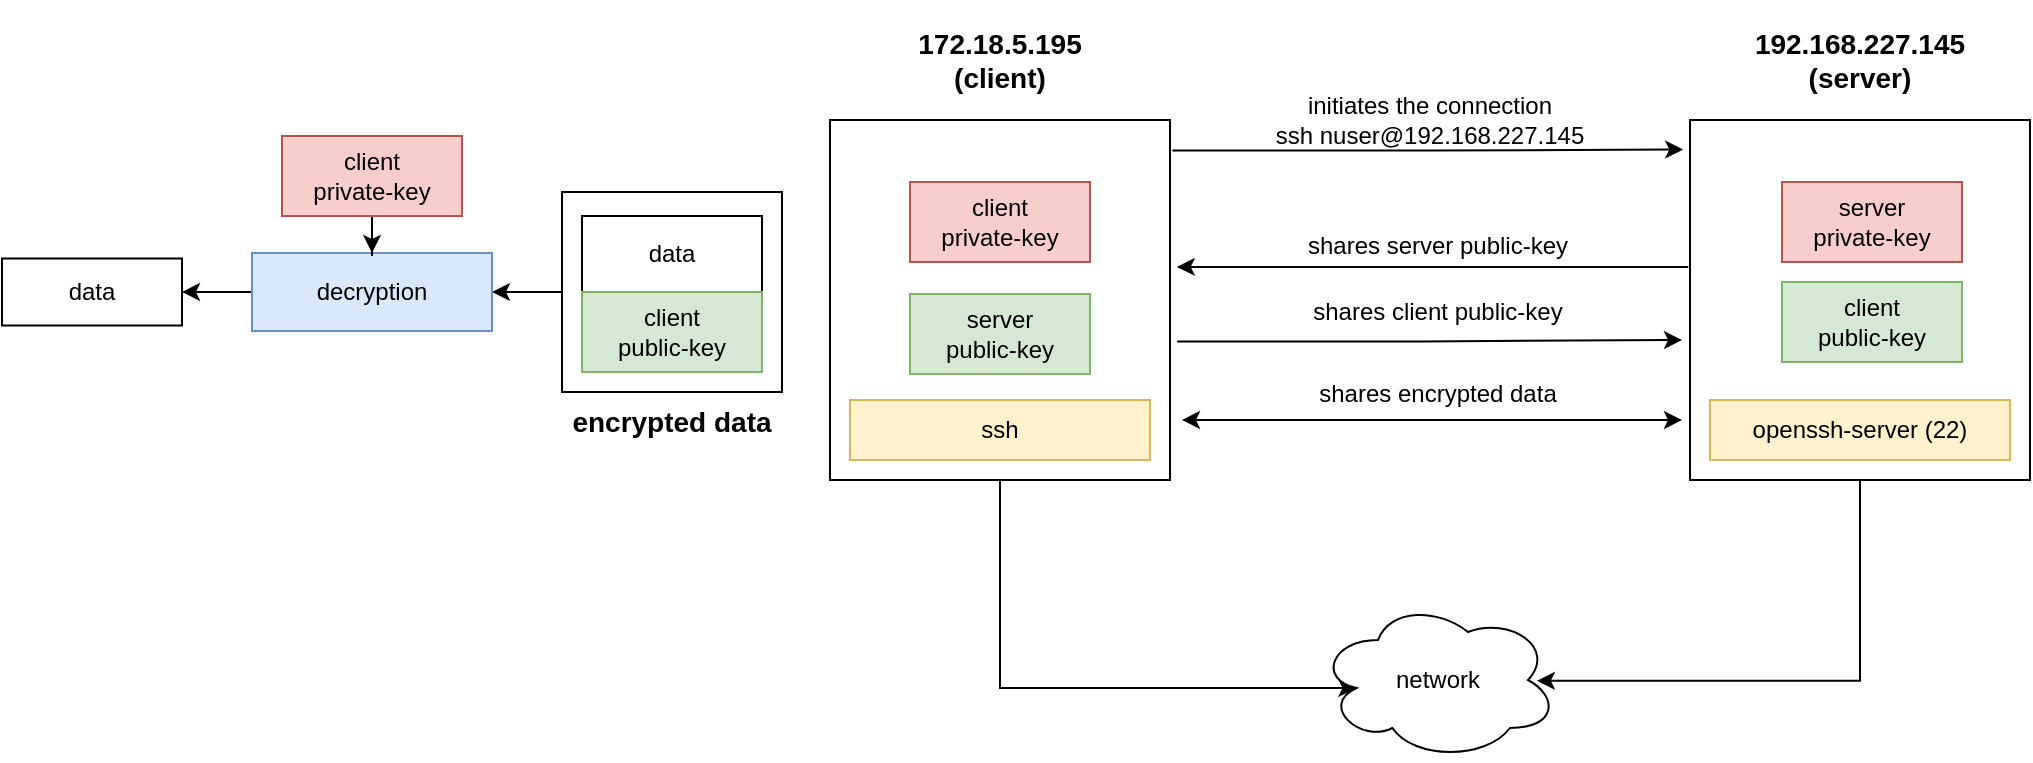 <mxfile version="21.4.0" type="device" pages="3">
  <diagram name="ssh" id="goyP2QewPuyy4gs1zpEv">
    <mxGraphModel dx="1489" dy="460" grid="1" gridSize="10" guides="1" tooltips="1" connect="1" arrows="1" fold="1" page="1" pageScale="1" pageWidth="827" pageHeight="1169" math="0" shadow="0">
      <root>
        <mxCell id="0" />
        <mxCell id="1" parent="0" />
        <mxCell id="GMaOy7kPAe0Vtb3XGoP3-35" style="edgeStyle=orthogonalEdgeStyle;rounded=0;orthogonalLoop=1;jettySize=auto;html=1;entryX=1;entryY=0.5;entryDx=0;entryDy=0;" edge="1" parent="1" source="GMaOy7kPAe0Vtb3XGoP3-25" target="GMaOy7kPAe0Vtb3XGoP3-31">
          <mxGeometry relative="1" as="geometry" />
        </mxCell>
        <mxCell id="GMaOy7kPAe0Vtb3XGoP3-25" value="" style="rounded=0;whiteSpace=wrap;html=1;" vertex="1" parent="1">
          <mxGeometry x="-20" y="316" width="110" height="100" as="geometry" />
        </mxCell>
        <mxCell id="GMaOy7kPAe0Vtb3XGoP3-4" style="edgeStyle=orthogonalEdgeStyle;rounded=0;orthogonalLoop=1;jettySize=auto;html=1;entryX=0.16;entryY=0.55;entryDx=0;entryDy=0;entryPerimeter=0;" edge="1" parent="1" source="GMaOy7kPAe0Vtb3XGoP3-1" target="GMaOy7kPAe0Vtb3XGoP3-3">
          <mxGeometry relative="1" as="geometry">
            <Array as="points">
              <mxPoint x="199" y="564" />
            </Array>
          </mxGeometry>
        </mxCell>
        <mxCell id="GMaOy7kPAe0Vtb3XGoP3-10" style="edgeStyle=orthogonalEdgeStyle;rounded=0;orthogonalLoop=1;jettySize=auto;html=1;exitX=1.007;exitY=0.085;exitDx=0;exitDy=0;exitPerimeter=0;entryX=-0.02;entryY=0.082;entryDx=0;entryDy=0;entryPerimeter=0;" edge="1" parent="1" source="GMaOy7kPAe0Vtb3XGoP3-1" target="GMaOy7kPAe0Vtb3XGoP3-2">
          <mxGeometry relative="1" as="geometry">
            <mxPoint x="534" y="295" as="targetPoint" />
          </mxGeometry>
        </mxCell>
        <mxCell id="GMaOy7kPAe0Vtb3XGoP3-20" style="edgeStyle=orthogonalEdgeStyle;rounded=0;orthogonalLoop=1;jettySize=auto;html=1;exitX=1.021;exitY=0.615;exitDx=0;exitDy=0;exitPerimeter=0;" edge="1" parent="1" source="GMaOy7kPAe0Vtb3XGoP3-1">
          <mxGeometry relative="1" as="geometry">
            <mxPoint x="540" y="390" as="targetPoint" />
            <Array as="points">
              <mxPoint x="410" y="391" />
            </Array>
          </mxGeometry>
        </mxCell>
        <mxCell id="GMaOy7kPAe0Vtb3XGoP3-22" style="edgeStyle=orthogonalEdgeStyle;rounded=0;orthogonalLoop=1;jettySize=auto;html=1;startArrow=classic;startFill=1;" edge="1" parent="1">
          <mxGeometry relative="1" as="geometry">
            <mxPoint x="290" y="430" as="sourcePoint" />
            <mxPoint x="540" y="430" as="targetPoint" />
          </mxGeometry>
        </mxCell>
        <mxCell id="GMaOy7kPAe0Vtb3XGoP3-1" value="" style="rounded=0;whiteSpace=wrap;html=1;" vertex="1" parent="1">
          <mxGeometry x="114" y="280" width="170" height="180" as="geometry" />
        </mxCell>
        <mxCell id="GMaOy7kPAe0Vtb3XGoP3-5" style="edgeStyle=orthogonalEdgeStyle;rounded=0;orthogonalLoop=1;jettySize=auto;html=1;entryX=0.912;entryY=0.505;entryDx=0;entryDy=0;entryPerimeter=0;" edge="1" parent="1" source="GMaOy7kPAe0Vtb3XGoP3-2" target="GMaOy7kPAe0Vtb3XGoP3-3">
          <mxGeometry relative="1" as="geometry">
            <Array as="points">
              <mxPoint x="629" y="560" />
            </Array>
          </mxGeometry>
        </mxCell>
        <mxCell id="GMaOy7kPAe0Vtb3XGoP3-17" style="edgeStyle=orthogonalEdgeStyle;rounded=0;orthogonalLoop=1;jettySize=auto;html=1;exitX=-0.005;exitY=0.408;exitDx=0;exitDy=0;exitPerimeter=0;entryX=1.02;entryY=0.408;entryDx=0;entryDy=0;entryPerimeter=0;" edge="1" parent="1" source="GMaOy7kPAe0Vtb3XGoP3-2" target="GMaOy7kPAe0Vtb3XGoP3-1">
          <mxGeometry relative="1" as="geometry" />
        </mxCell>
        <mxCell id="GMaOy7kPAe0Vtb3XGoP3-2" value="" style="rounded=0;whiteSpace=wrap;html=1;" vertex="1" parent="1">
          <mxGeometry x="544" y="280" width="170" height="180" as="geometry" />
        </mxCell>
        <mxCell id="GMaOy7kPAe0Vtb3XGoP3-3" value="network" style="ellipse;shape=cloud;whiteSpace=wrap;html=1;" vertex="1" parent="1">
          <mxGeometry x="358" y="520" width="120" height="80" as="geometry" />
        </mxCell>
        <mxCell id="GMaOy7kPAe0Vtb3XGoP3-6" value="192.168.227.145&lt;br&gt;(server)" style="text;html=1;strokeColor=none;fillColor=none;align=center;verticalAlign=middle;whiteSpace=wrap;rounded=0;fontStyle=1;fontSize=14;" vertex="1" parent="1">
          <mxGeometry x="544" y="220" width="170" height="60" as="geometry" />
        </mxCell>
        <mxCell id="GMaOy7kPAe0Vtb3XGoP3-7" value="172.18.5.195&lt;br&gt;(client)" style="text;html=1;strokeColor=none;fillColor=none;align=center;verticalAlign=middle;whiteSpace=wrap;rounded=0;fontStyle=1;fontSize=14;" vertex="1" parent="1">
          <mxGeometry x="114" y="220" width="170" height="60" as="geometry" />
        </mxCell>
        <mxCell id="GMaOy7kPAe0Vtb3XGoP3-8" value="openssh-server (22)" style="rounded=0;whiteSpace=wrap;html=1;fillColor=#fff2cc;strokeColor=#d6b656;" vertex="1" parent="1">
          <mxGeometry x="554" y="420" width="150" height="30" as="geometry" />
        </mxCell>
        <mxCell id="GMaOy7kPAe0Vtb3XGoP3-9" value="ssh" style="rounded=0;whiteSpace=wrap;html=1;fillColor=#fff2cc;strokeColor=#d6b656;" vertex="1" parent="1">
          <mxGeometry x="124" y="420" width="150" height="30" as="geometry" />
        </mxCell>
        <mxCell id="GMaOy7kPAe0Vtb3XGoP3-11" value="initiates the connection&lt;br&gt;ssh nuser@192.168.227.145" style="text;html=1;strokeColor=none;fillColor=none;align=center;verticalAlign=middle;whiteSpace=wrap;rounded=0;" vertex="1" parent="1">
          <mxGeometry x="314" y="260" width="200" height="40" as="geometry" />
        </mxCell>
        <mxCell id="GMaOy7kPAe0Vtb3XGoP3-12" value="client&lt;br&gt;private-key" style="rounded=0;whiteSpace=wrap;html=1;fillColor=#f8cecc;strokeColor=#b85450;" vertex="1" parent="1">
          <mxGeometry x="154" y="311" width="90" height="40" as="geometry" />
        </mxCell>
        <mxCell id="GMaOy7kPAe0Vtb3XGoP3-13" value="client&lt;br&gt;public-key" style="rounded=0;whiteSpace=wrap;html=1;fillColor=#d5e8d4;strokeColor=#82b366;" vertex="1" parent="1">
          <mxGeometry x="590" y="361" width="90" height="40" as="geometry" />
        </mxCell>
        <mxCell id="GMaOy7kPAe0Vtb3XGoP3-15" value="server&lt;br&gt;private-key" style="rounded=0;whiteSpace=wrap;html=1;fillColor=#f8cecc;strokeColor=#b85450;" vertex="1" parent="1">
          <mxGeometry x="590" y="311" width="90" height="40" as="geometry" />
        </mxCell>
        <mxCell id="GMaOy7kPAe0Vtb3XGoP3-16" value="server&lt;br&gt;public-key" style="rounded=0;whiteSpace=wrap;html=1;fillColor=#d5e8d4;strokeColor=#82b366;" vertex="1" parent="1">
          <mxGeometry x="154" y="367" width="90" height="40" as="geometry" />
        </mxCell>
        <mxCell id="GMaOy7kPAe0Vtb3XGoP3-18" value="shares server public-key" style="text;html=1;strokeColor=none;fillColor=none;align=center;verticalAlign=middle;whiteSpace=wrap;rounded=0;" vertex="1" parent="1">
          <mxGeometry x="318" y="335" width="200" height="15" as="geometry" />
        </mxCell>
        <mxCell id="GMaOy7kPAe0Vtb3XGoP3-19" value="shares client public-key" style="text;html=1;strokeColor=none;fillColor=none;align=center;verticalAlign=middle;whiteSpace=wrap;rounded=0;" vertex="1" parent="1">
          <mxGeometry x="318" y="366" width="200" height="20" as="geometry" />
        </mxCell>
        <mxCell id="GMaOy7kPAe0Vtb3XGoP3-21" value="shares encrypted data" style="text;html=1;strokeColor=none;fillColor=none;align=center;verticalAlign=middle;whiteSpace=wrap;rounded=0;" vertex="1" parent="1">
          <mxGeometry x="318" y="407" width="200" height="20" as="geometry" />
        </mxCell>
        <mxCell id="GMaOy7kPAe0Vtb3XGoP3-23" value="data" style="rounded=0;whiteSpace=wrap;html=1;" vertex="1" parent="1">
          <mxGeometry x="-10" y="328" width="90" height="38" as="geometry" />
        </mxCell>
        <mxCell id="GMaOy7kPAe0Vtb3XGoP3-24" value="client&lt;br&gt;public-key" style="rounded=0;whiteSpace=wrap;html=1;fillColor=#d5e8d4;strokeColor=#82b366;" vertex="1" parent="1">
          <mxGeometry x="-10" y="366" width="90" height="40" as="geometry" />
        </mxCell>
        <mxCell id="GMaOy7kPAe0Vtb3XGoP3-26" value="encrypted data" style="text;html=1;strokeColor=none;fillColor=none;align=center;verticalAlign=middle;whiteSpace=wrap;rounded=0;fontStyle=1;fontSize=14;" vertex="1" parent="1">
          <mxGeometry x="-20" y="416" width="110" height="30" as="geometry" />
        </mxCell>
        <mxCell id="GMaOy7kPAe0Vtb3XGoP3-28" value="data" style="rounded=0;whiteSpace=wrap;html=1;" vertex="1" parent="1">
          <mxGeometry x="-300" y="349.25" width="90" height="33.5" as="geometry" />
        </mxCell>
        <mxCell id="GMaOy7kPAe0Vtb3XGoP3-36" style="edgeStyle=orthogonalEdgeStyle;rounded=0;orthogonalLoop=1;jettySize=auto;html=1;entryX=1;entryY=0.5;entryDx=0;entryDy=0;" edge="1" parent="1" source="GMaOy7kPAe0Vtb3XGoP3-31" target="GMaOy7kPAe0Vtb3XGoP3-28">
          <mxGeometry relative="1" as="geometry" />
        </mxCell>
        <mxCell id="GMaOy7kPAe0Vtb3XGoP3-31" value="decryption" style="rounded=0;whiteSpace=wrap;html=1;fillColor=#dae8fc;strokeColor=#6c8ebf;" vertex="1" parent="1">
          <mxGeometry x="-175" y="346.5" width="120" height="39" as="geometry" />
        </mxCell>
        <mxCell id="GMaOy7kPAe0Vtb3XGoP3-33" style="edgeStyle=orthogonalEdgeStyle;rounded=0;orthogonalLoop=1;jettySize=auto;html=1;entryX=0.5;entryY=0;entryDx=0;entryDy=0;" edge="1" parent="1" source="GMaOy7kPAe0Vtb3XGoP3-32" target="GMaOy7kPAe0Vtb3XGoP3-31">
          <mxGeometry relative="1" as="geometry" />
        </mxCell>
        <mxCell id="GMaOy7kPAe0Vtb3XGoP3-32" value="client&lt;br&gt;private-key" style="rounded=0;whiteSpace=wrap;html=1;fillColor=#f8cecc;strokeColor=#b85450;" vertex="1" parent="1">
          <mxGeometry x="-160" y="288" width="90" height="40" as="geometry" />
        </mxCell>
      </root>
    </mxGraphModel>
  </diagram>
  <diagram id="7HRBNmmQakZ-7-1CLX1o" name="redirection">
    <mxGraphModel dx="1191" dy="828" grid="1" gridSize="10" guides="1" tooltips="1" connect="1" arrows="1" fold="1" page="1" pageScale="1" pageWidth="827" pageHeight="1169" math="0" shadow="0">
      <root>
        <mxCell id="0" />
        <mxCell id="1" parent="0" />
        <mxCell id="3a7op6AienFarc_onbNH-1" value="" style="rounded=0;whiteSpace=wrap;html=1;" vertex="1" parent="1">
          <mxGeometry x="240" y="140" width="210" height="140" as="geometry" />
        </mxCell>
        <mxCell id="3a7op6AienFarc_onbNH-2" value="process" style="text;html=1;strokeColor=none;fillColor=none;align=center;verticalAlign=middle;whiteSpace=wrap;rounded=0;fontStyle=1;fontSize=18;" vertex="1" parent="1">
          <mxGeometry x="295" y="195" width="100" height="30" as="geometry" />
        </mxCell>
        <mxCell id="3a7op6AienFarc_onbNH-3" value="0" style="ellipse;whiteSpace=wrap;html=1;fillColor=#ffe6cc;strokeColor=#d79b00;fontStyle=1;fontSize=16;" vertex="1" parent="1">
          <mxGeometry x="220" y="190" width="40" height="40" as="geometry" />
        </mxCell>
        <mxCell id="3a7op6AienFarc_onbNH-9" style="edgeStyle=orthogonalEdgeStyle;rounded=0;orthogonalLoop=1;jettySize=auto;html=1;" edge="1" parent="1" source="3a7op6AienFarc_onbNH-4" target="3a7op6AienFarc_onbNH-8">
          <mxGeometry relative="1" as="geometry" />
        </mxCell>
        <mxCell id="3a7op6AienFarc_onbNH-4" value="1" style="ellipse;whiteSpace=wrap;html=1;fillColor=#d5e8d4;strokeColor=#82b366;fontStyle=1;fontSize=16;" vertex="1" parent="1">
          <mxGeometry x="430" y="150" width="40" height="40" as="geometry" />
        </mxCell>
        <mxCell id="3a7op6AienFarc_onbNH-11" style="edgeStyle=orthogonalEdgeStyle;rounded=0;orthogonalLoop=1;jettySize=auto;html=1;" edge="1" parent="1" source="3a7op6AienFarc_onbNH-5" target="3a7op6AienFarc_onbNH-10">
          <mxGeometry relative="1" as="geometry" />
        </mxCell>
        <mxCell id="3a7op6AienFarc_onbNH-5" value="2" style="ellipse;whiteSpace=wrap;html=1;fillColor=#f8cecc;strokeColor=#b85450;fontStyle=1;fontSize=16;" vertex="1" parent="1">
          <mxGeometry x="430" y="230" width="40" height="40" as="geometry" />
        </mxCell>
        <mxCell id="3a7op6AienFarc_onbNH-7" style="edgeStyle=orthogonalEdgeStyle;rounded=0;orthogonalLoop=1;jettySize=auto;html=1;" edge="1" parent="1" source="3a7op6AienFarc_onbNH-6" target="3a7op6AienFarc_onbNH-3">
          <mxGeometry relative="1" as="geometry" />
        </mxCell>
        <mxCell id="3a7op6AienFarc_onbNH-6" value="stdin&lt;br&gt;(keyboard)" style="text;html=1;strokeColor=none;fillColor=none;align=center;verticalAlign=middle;whiteSpace=wrap;rounded=0;fontStyle=1;fontSize=17;" vertex="1" parent="1">
          <mxGeometry x="80" y="195" width="100" height="30" as="geometry" />
        </mxCell>
        <mxCell id="3a7op6AienFarc_onbNH-8" value="stdout&lt;br&gt;(console)" style="text;html=1;strokeColor=none;fillColor=none;align=center;verticalAlign=middle;whiteSpace=wrap;rounded=0;fontStyle=1;fontSize=17;" vertex="1" parent="1">
          <mxGeometry x="540" y="155" width="100" height="30" as="geometry" />
        </mxCell>
        <mxCell id="3a7op6AienFarc_onbNH-10" value="stderr&lt;br&gt;(console)" style="text;html=1;strokeColor=none;fillColor=none;align=center;verticalAlign=middle;whiteSpace=wrap;rounded=0;fontStyle=1;fontSize=17;" vertex="1" parent="1">
          <mxGeometry x="540" y="235" width="100" height="30" as="geometry" />
        </mxCell>
        <mxCell id="3a7op6AienFarc_onbNH-12" value="/tmp/etc_files" style="rounded=0;whiteSpace=wrap;html=1;fontStyle=1;fontSize=16;" vertex="1" parent="1">
          <mxGeometry x="580" y="350" width="140" height="60" as="geometry" />
        </mxCell>
        <mxCell id="3a7op6AienFarc_onbNH-13" value="" style="rounded=0;whiteSpace=wrap;html=1;" vertex="1" parent="1">
          <mxGeometry x="240" y="350" width="210" height="140" as="geometry" />
        </mxCell>
        <mxCell id="3a7op6AienFarc_onbNH-14" value="process" style="text;html=1;strokeColor=none;fillColor=none;align=center;verticalAlign=middle;whiteSpace=wrap;rounded=0;fontStyle=1;fontSize=18;" vertex="1" parent="1">
          <mxGeometry x="295" y="405" width="100" height="30" as="geometry" />
        </mxCell>
        <mxCell id="3a7op6AienFarc_onbNH-15" value="0" style="ellipse;whiteSpace=wrap;html=1;fillColor=#ffe6cc;strokeColor=#d79b00;fontStyle=1;fontSize=16;" vertex="1" parent="1">
          <mxGeometry x="220" y="400" width="40" height="40" as="geometry" />
        </mxCell>
        <mxCell id="3a7op6AienFarc_onbNH-24" style="edgeStyle=orthogonalEdgeStyle;rounded=0;orthogonalLoop=1;jettySize=auto;html=1;entryX=0;entryY=0.5;entryDx=0;entryDy=0;" edge="1" parent="1" source="3a7op6AienFarc_onbNH-17" target="3a7op6AienFarc_onbNH-12">
          <mxGeometry relative="1" as="geometry" />
        </mxCell>
        <mxCell id="3a7op6AienFarc_onbNH-17" value="1" style="ellipse;whiteSpace=wrap;html=1;fillColor=#d5e8d4;strokeColor=#82b366;fontStyle=1;fontSize=16;" vertex="1" parent="1">
          <mxGeometry x="430" y="360" width="40" height="40" as="geometry" />
        </mxCell>
        <mxCell id="3a7op6AienFarc_onbNH-18" style="edgeStyle=orthogonalEdgeStyle;rounded=0;orthogonalLoop=1;jettySize=auto;html=1;" edge="1" parent="1" source="3a7op6AienFarc_onbNH-19" target="3a7op6AienFarc_onbNH-23">
          <mxGeometry relative="1" as="geometry" />
        </mxCell>
        <mxCell id="3a7op6AienFarc_onbNH-19" value="2" style="ellipse;whiteSpace=wrap;html=1;fillColor=#f8cecc;strokeColor=#b85450;fontStyle=1;fontSize=16;" vertex="1" parent="1">
          <mxGeometry x="430" y="440" width="40" height="40" as="geometry" />
        </mxCell>
        <mxCell id="3a7op6AienFarc_onbNH-20" style="edgeStyle=orthogonalEdgeStyle;rounded=0;orthogonalLoop=1;jettySize=auto;html=1;" edge="1" parent="1" source="3a7op6AienFarc_onbNH-21" target="3a7op6AienFarc_onbNH-15">
          <mxGeometry relative="1" as="geometry" />
        </mxCell>
        <mxCell id="3a7op6AienFarc_onbNH-21" value="stdin&lt;br&gt;(keyboard)" style="text;html=1;strokeColor=none;fillColor=none;align=center;verticalAlign=middle;whiteSpace=wrap;rounded=0;fontStyle=1;fontSize=17;" vertex="1" parent="1">
          <mxGeometry x="80" y="405" width="100" height="30" as="geometry" />
        </mxCell>
        <mxCell id="3a7op6AienFarc_onbNH-23" value="stderr&lt;br&gt;(console)" style="text;html=1;strokeColor=none;fillColor=none;align=center;verticalAlign=middle;whiteSpace=wrap;rounded=0;fontStyle=1;fontSize=17;" vertex="1" parent="1">
          <mxGeometry x="600" y="445" width="100" height="30" as="geometry" />
        </mxCell>
        <mxCell id="3a7op6AienFarc_onbNH-26" value="&amp;gt;" style="text;html=1;strokeColor=none;fillColor=none;align=center;verticalAlign=middle;whiteSpace=wrap;rounded=0;fontStyle=1;fontSize=19;" vertex="1" parent="1">
          <mxGeometry x="490" y="350" width="60" height="30" as="geometry" />
        </mxCell>
        <mxCell id="3a7op6AienFarc_onbNH-29" value="output redirection&lt;br&gt;&lt;br&gt;ls &amp;gt; /tmp/etc_files" style="text;html=1;strokeColor=none;fillColor=none;align=center;verticalAlign=middle;whiteSpace=wrap;rounded=0;fontStyle=1;fontSize=18;" vertex="1" parent="1">
          <mxGeometry x="240" y="490" width="210" height="80" as="geometry" />
        </mxCell>
        <mxCell id="3a7op6AienFarc_onbNH-30" value="/tmp/etc_files" style="rounded=0;whiteSpace=wrap;html=1;fontStyle=1;fontSize=16;" vertex="1" parent="1">
          <mxGeometry x="1220" y="350" width="140" height="60" as="geometry" />
        </mxCell>
        <mxCell id="3a7op6AienFarc_onbNH-31" value="" style="rounded=0;whiteSpace=wrap;html=1;" vertex="1" parent="1">
          <mxGeometry x="910" y="350" width="210" height="140" as="geometry" />
        </mxCell>
        <mxCell id="3a7op6AienFarc_onbNH-32" value="process" style="text;html=1;strokeColor=none;fillColor=none;align=center;verticalAlign=middle;whiteSpace=wrap;rounded=0;fontStyle=1;fontSize=18;" vertex="1" parent="1">
          <mxGeometry x="965" y="405" width="100" height="30" as="geometry" />
        </mxCell>
        <mxCell id="3a7op6AienFarc_onbNH-33" value="0" style="ellipse;whiteSpace=wrap;html=1;fillColor=#ffe6cc;strokeColor=#d79b00;fontStyle=1;fontSize=16;" vertex="1" parent="1">
          <mxGeometry x="890" y="400" width="40" height="40" as="geometry" />
        </mxCell>
        <mxCell id="3a7op6AienFarc_onbNH-34" style="edgeStyle=orthogonalEdgeStyle;rounded=0;orthogonalLoop=1;jettySize=auto;html=1;entryX=0;entryY=0.5;entryDx=0;entryDy=0;" edge="1" parent="1" source="3a7op6AienFarc_onbNH-35" target="3a7op6AienFarc_onbNH-30">
          <mxGeometry relative="1" as="geometry" />
        </mxCell>
        <mxCell id="3a7op6AienFarc_onbNH-35" value="1" style="ellipse;whiteSpace=wrap;html=1;fillColor=#d5e8d4;strokeColor=#82b366;fontStyle=1;fontSize=16;" vertex="1" parent="1">
          <mxGeometry x="1100" y="360" width="40" height="40" as="geometry" />
        </mxCell>
        <mxCell id="3a7op6AienFarc_onbNH-36" style="edgeStyle=orthogonalEdgeStyle;rounded=0;orthogonalLoop=1;jettySize=auto;html=1;" edge="1" parent="1" source="3a7op6AienFarc_onbNH-37" target="3a7op6AienFarc_onbNH-40">
          <mxGeometry relative="1" as="geometry" />
        </mxCell>
        <mxCell id="3a7op6AienFarc_onbNH-37" value="2" style="ellipse;whiteSpace=wrap;html=1;fillColor=#f8cecc;strokeColor=#b85450;fontStyle=1;fontSize=16;" vertex="1" parent="1">
          <mxGeometry x="1100" y="440" width="40" height="40" as="geometry" />
        </mxCell>
        <mxCell id="3a7op6AienFarc_onbNH-38" style="edgeStyle=orthogonalEdgeStyle;rounded=0;orthogonalLoop=1;jettySize=auto;html=1;" edge="1" parent="1" source="3a7op6AienFarc_onbNH-39" target="3a7op6AienFarc_onbNH-33">
          <mxGeometry relative="1" as="geometry" />
        </mxCell>
        <mxCell id="3a7op6AienFarc_onbNH-39" value="stdin&lt;br&gt;(keyboard)" style="text;html=1;strokeColor=none;fillColor=none;align=center;verticalAlign=middle;whiteSpace=wrap;rounded=0;fontStyle=1;fontSize=17;" vertex="1" parent="1">
          <mxGeometry x="750" y="405" width="100" height="30" as="geometry" />
        </mxCell>
        <mxCell id="3a7op6AienFarc_onbNH-40" value="stderr&lt;br&gt;(console)" style="text;html=1;strokeColor=none;fillColor=none;align=center;verticalAlign=middle;whiteSpace=wrap;rounded=0;fontStyle=1;fontSize=17;" vertex="1" parent="1">
          <mxGeometry x="1210" y="445" width="100" height="30" as="geometry" />
        </mxCell>
        <mxCell id="3a7op6AienFarc_onbNH-41" value="&amp;gt;&amp;gt;" style="text;html=1;strokeColor=none;fillColor=none;align=center;verticalAlign=middle;whiteSpace=wrap;rounded=0;fontStyle=1;fontSize=19;" vertex="1" parent="1">
          <mxGeometry x="1150" y="350" width="60" height="30" as="geometry" />
        </mxCell>
        <mxCell id="3a7op6AienFarc_onbNH-42" value="output redirection&lt;br&gt;&lt;br&gt;ls &amp;gt;&amp;gt; /tmp/etc_files" style="text;html=1;strokeColor=none;fillColor=none;align=center;verticalAlign=middle;whiteSpace=wrap;rounded=0;fontStyle=1;fontSize=18;" vertex="1" parent="1">
          <mxGeometry x="910" y="490" width="210" height="80" as="geometry" />
        </mxCell>
        <mxCell id="3a7op6AienFarc_onbNH-43" value="overwrite" style="text;html=1;strokeColor=none;fillColor=none;align=center;verticalAlign=middle;whiteSpace=wrap;rounded=0;fontStyle=1;fontSize=19;" vertex="1" parent="1">
          <mxGeometry x="490" y="380" width="60" height="30" as="geometry" />
        </mxCell>
        <mxCell id="3a7op6AienFarc_onbNH-44" value="append" style="text;html=1;strokeColor=none;fillColor=none;align=center;verticalAlign=middle;whiteSpace=wrap;rounded=0;fontStyle=1;fontSize=19;" vertex="1" parent="1">
          <mxGeometry x="1150" y="380" width="60" height="30" as="geometry" />
        </mxCell>
        <mxCell id="3a7op6AienFarc_onbNH-45" value="" style="rounded=0;whiteSpace=wrap;html=1;" vertex="1" parent="1">
          <mxGeometry x="240" y="600" width="210" height="140" as="geometry" />
        </mxCell>
        <mxCell id="3a7op6AienFarc_onbNH-46" value="process" style="text;html=1;strokeColor=none;fillColor=none;align=center;verticalAlign=middle;whiteSpace=wrap;rounded=0;fontStyle=1;fontSize=18;" vertex="1" parent="1">
          <mxGeometry x="295" y="655" width="100" height="30" as="geometry" />
        </mxCell>
        <mxCell id="3a7op6AienFarc_onbNH-47" value="0" style="ellipse;whiteSpace=wrap;html=1;fillColor=#ffe6cc;strokeColor=#d79b00;fontStyle=1;fontSize=16;" vertex="1" parent="1">
          <mxGeometry x="220" y="650" width="40" height="40" as="geometry" />
        </mxCell>
        <mxCell id="3a7op6AienFarc_onbNH-48" style="edgeStyle=orthogonalEdgeStyle;rounded=0;orthogonalLoop=1;jettySize=auto;html=1;" edge="1" parent="1" source="3a7op6AienFarc_onbNH-49" target="3a7op6AienFarc_onbNH-54">
          <mxGeometry relative="1" as="geometry" />
        </mxCell>
        <mxCell id="3a7op6AienFarc_onbNH-49" value="1" style="ellipse;whiteSpace=wrap;html=1;fillColor=#d5e8d4;strokeColor=#82b366;fontStyle=1;fontSize=16;" vertex="1" parent="1">
          <mxGeometry x="430" y="610" width="40" height="40" as="geometry" />
        </mxCell>
        <mxCell id="3a7op6AienFarc_onbNH-51" value="2" style="ellipse;whiteSpace=wrap;html=1;fillColor=#f8cecc;strokeColor=#b85450;fontStyle=1;fontSize=16;" vertex="1" parent="1">
          <mxGeometry x="430" y="690" width="40" height="40" as="geometry" />
        </mxCell>
        <mxCell id="3a7op6AienFarc_onbNH-52" style="edgeStyle=orthogonalEdgeStyle;rounded=0;orthogonalLoop=1;jettySize=auto;html=1;" edge="1" parent="1" source="3a7op6AienFarc_onbNH-53" target="3a7op6AienFarc_onbNH-47">
          <mxGeometry relative="1" as="geometry" />
        </mxCell>
        <mxCell id="3a7op6AienFarc_onbNH-53" value="stdin&lt;br&gt;(keyboard)" style="text;html=1;strokeColor=none;fillColor=none;align=center;verticalAlign=middle;whiteSpace=wrap;rounded=0;fontStyle=1;fontSize=17;" vertex="1" parent="1">
          <mxGeometry x="80" y="655" width="100" height="30" as="geometry" />
        </mxCell>
        <mxCell id="3a7op6AienFarc_onbNH-54" value="stdout&lt;br&gt;(console)" style="text;html=1;strokeColor=none;fillColor=none;align=center;verticalAlign=middle;whiteSpace=wrap;rounded=0;fontStyle=1;fontSize=17;" vertex="1" parent="1">
          <mxGeometry x="540" y="615" width="100" height="30" as="geometry" />
        </mxCell>
        <mxCell id="3a7op6AienFarc_onbNH-56" value="/tmp/error.txt" style="rounded=0;whiteSpace=wrap;html=1;fontStyle=1;fontSize=16;" vertex="1" parent="1">
          <mxGeometry x="580" y="685" width="140" height="60" as="geometry" />
        </mxCell>
        <mxCell id="3a7op6AienFarc_onbNH-57" style="edgeStyle=orthogonalEdgeStyle;rounded=0;orthogonalLoop=1;jettySize=auto;html=1;entryX=0;entryY=0.5;entryDx=0;entryDy=0;" edge="1" parent="1">
          <mxGeometry relative="1" as="geometry">
            <mxPoint x="470" y="710" as="sourcePoint" />
            <mxPoint x="580" y="710" as="targetPoint" />
          </mxGeometry>
        </mxCell>
        <mxCell id="3a7op6AienFarc_onbNH-58" value="2&amp;gt;" style="text;html=1;strokeColor=none;fillColor=none;align=center;verticalAlign=middle;whiteSpace=wrap;rounded=0;fontStyle=1;fontSize=19;" vertex="1" parent="1">
          <mxGeometry x="490" y="680" width="60" height="30" as="geometry" />
        </mxCell>
        <mxCell id="3a7op6AienFarc_onbNH-60" value="error redirection&lt;br&gt;&lt;br&gt;ls 2&amp;gt; /tmp/error.txt" style="text;html=1;strokeColor=none;fillColor=none;align=center;verticalAlign=middle;whiteSpace=wrap;rounded=0;fontStyle=1;fontSize=18;" vertex="1" parent="1">
          <mxGeometry x="240" y="745" width="210" height="80" as="geometry" />
        </mxCell>
        <mxCell id="3a7op6AienFarc_onbNH-61" value="" style="rounded=0;whiteSpace=wrap;html=1;" vertex="1" parent="1">
          <mxGeometry x="240" y="880" width="210" height="140" as="geometry" />
        </mxCell>
        <mxCell id="3a7op6AienFarc_onbNH-62" value="process" style="text;html=1;strokeColor=none;fillColor=none;align=center;verticalAlign=middle;whiteSpace=wrap;rounded=0;fontStyle=1;fontSize=18;" vertex="1" parent="1">
          <mxGeometry x="295" y="935" width="100" height="30" as="geometry" />
        </mxCell>
        <mxCell id="3a7op6AienFarc_onbNH-63" value="0" style="ellipse;whiteSpace=wrap;html=1;fillColor=#ffe6cc;strokeColor=#d79b00;fontStyle=1;fontSize=16;" vertex="1" parent="1">
          <mxGeometry x="220" y="930" width="40" height="40" as="geometry" />
        </mxCell>
        <mxCell id="3a7op6AienFarc_onbNH-64" style="edgeStyle=orthogonalEdgeStyle;rounded=0;orthogonalLoop=1;jettySize=auto;html=1;" edge="1" parent="1" source="3a7op6AienFarc_onbNH-65" target="3a7op6AienFarc_onbNH-70">
          <mxGeometry relative="1" as="geometry" />
        </mxCell>
        <mxCell id="3a7op6AienFarc_onbNH-65" value="1" style="ellipse;whiteSpace=wrap;html=1;fillColor=#d5e8d4;strokeColor=#82b366;fontStyle=1;fontSize=16;" vertex="1" parent="1">
          <mxGeometry x="430" y="890" width="40" height="40" as="geometry" />
        </mxCell>
        <mxCell id="3a7op6AienFarc_onbNH-66" style="edgeStyle=orthogonalEdgeStyle;rounded=0;orthogonalLoop=1;jettySize=auto;html=1;" edge="1" parent="1" source="3a7op6AienFarc_onbNH-67" target="3a7op6AienFarc_onbNH-71">
          <mxGeometry relative="1" as="geometry" />
        </mxCell>
        <mxCell id="3a7op6AienFarc_onbNH-67" value="2" style="ellipse;whiteSpace=wrap;html=1;fillColor=#f8cecc;strokeColor=#b85450;fontStyle=1;fontSize=16;" vertex="1" parent="1">
          <mxGeometry x="430" y="970" width="40" height="40" as="geometry" />
        </mxCell>
        <mxCell id="3a7op6AienFarc_onbNH-68" style="edgeStyle=orthogonalEdgeStyle;rounded=0;orthogonalLoop=1;jettySize=auto;html=1;" edge="1" parent="1" target="3a7op6AienFarc_onbNH-63">
          <mxGeometry relative="1" as="geometry">
            <mxPoint x="180" y="950" as="sourcePoint" />
          </mxGeometry>
        </mxCell>
        <mxCell id="3a7op6AienFarc_onbNH-70" value="stdout&lt;br&gt;(console)" style="text;html=1;strokeColor=none;fillColor=none;align=center;verticalAlign=middle;whiteSpace=wrap;rounded=0;fontStyle=1;fontSize=17;" vertex="1" parent="1">
          <mxGeometry x="540" y="895" width="100" height="30" as="geometry" />
        </mxCell>
        <mxCell id="3a7op6AienFarc_onbNH-71" value="stderr&lt;br&gt;(console)" style="text;html=1;strokeColor=none;fillColor=none;align=center;verticalAlign=middle;whiteSpace=wrap;rounded=0;fontStyle=1;fontSize=17;" vertex="1" parent="1">
          <mxGeometry x="540" y="975" width="100" height="30" as="geometry" />
        </mxCell>
        <mxCell id="3a7op6AienFarc_onbNH-72" value="/tmp/data.txt" style="rounded=0;whiteSpace=wrap;html=1;fontStyle=1;fontSize=16;" vertex="1" parent="1">
          <mxGeometry x="40" y="920" width="140" height="60" as="geometry" />
        </mxCell>
        <mxCell id="3a7op6AienFarc_onbNH-73" value="input redirection&lt;br&gt;&lt;br&gt;ls &amp;lt; /tmp/error.txt" style="text;html=1;strokeColor=none;fillColor=none;align=center;verticalAlign=middle;whiteSpace=wrap;rounded=0;fontStyle=1;fontSize=18;" vertex="1" parent="1">
          <mxGeometry x="240" y="1030" width="210" height="80" as="geometry" />
        </mxCell>
      </root>
    </mxGraphModel>
  </diagram>
  <diagram id="J1Hk7P_RM7oxcT-aGh_p" name="Page-3">
    <mxGraphModel dx="1489" dy="1035" grid="1" gridSize="10" guides="1" tooltips="1" connect="1" arrows="1" fold="1" page="1" pageScale="1" pageWidth="827" pageHeight="1169" math="0" shadow="0">
      <root>
        <mxCell id="0" />
        <mxCell id="1" parent="0" />
        <mxCell id="XRQPK2jpFkx-77AVCCJH-1" value="" style="rounded=0;whiteSpace=wrap;html=1;" vertex="1" parent="1">
          <mxGeometry x="180" y="90" width="210" height="140" as="geometry" />
        </mxCell>
        <mxCell id="XRQPK2jpFkx-77AVCCJH-2" value="process 1&lt;br&gt;cat myfile.txt" style="text;html=1;strokeColor=none;fillColor=none;align=center;verticalAlign=middle;whiteSpace=wrap;rounded=0;fontStyle=1;fontSize=18;" vertex="1" parent="1">
          <mxGeometry x="217.5" y="145" width="135" height="30" as="geometry" />
        </mxCell>
        <mxCell id="XRQPK2jpFkx-77AVCCJH-3" value="0" style="ellipse;whiteSpace=wrap;html=1;fillColor=#ffe6cc;strokeColor=#d79b00;fontStyle=1;fontSize=16;" vertex="1" parent="1">
          <mxGeometry x="160" y="140" width="40" height="40" as="geometry" />
        </mxCell>
        <mxCell id="XRQPK2jpFkx-77AVCCJH-24" style="edgeStyle=orthogonalEdgeStyle;rounded=0;orthogonalLoop=1;jettySize=auto;html=1;entryX=0;entryY=0.5;entryDx=0;entryDy=0;" edge="1" parent="1" source="XRQPK2jpFkx-77AVCCJH-5" target="XRQPK2jpFkx-77AVCCJH-14">
          <mxGeometry relative="1" as="geometry" />
        </mxCell>
        <mxCell id="XRQPK2jpFkx-77AVCCJH-5" value="1" style="ellipse;whiteSpace=wrap;html=1;fillColor=#d5e8d4;strokeColor=#82b366;fontStyle=1;fontSize=16;" vertex="1" parent="1">
          <mxGeometry x="370" y="100" width="40" height="40" as="geometry" />
        </mxCell>
        <mxCell id="XRQPK2jpFkx-77AVCCJH-6" style="edgeStyle=orthogonalEdgeStyle;rounded=0;orthogonalLoop=1;jettySize=auto;html=1;" edge="1" parent="1" source="XRQPK2jpFkx-77AVCCJH-7" target="XRQPK2jpFkx-77AVCCJH-11">
          <mxGeometry relative="1" as="geometry" />
        </mxCell>
        <mxCell id="XRQPK2jpFkx-77AVCCJH-7" value="2" style="ellipse;whiteSpace=wrap;html=1;fillColor=#f8cecc;strokeColor=#b85450;fontStyle=1;fontSize=16;" vertex="1" parent="1">
          <mxGeometry x="370" y="180" width="40" height="40" as="geometry" />
        </mxCell>
        <mxCell id="XRQPK2jpFkx-77AVCCJH-8" style="edgeStyle=orthogonalEdgeStyle;rounded=0;orthogonalLoop=1;jettySize=auto;html=1;" edge="1" parent="1" source="XRQPK2jpFkx-77AVCCJH-9" target="XRQPK2jpFkx-77AVCCJH-3">
          <mxGeometry relative="1" as="geometry" />
        </mxCell>
        <mxCell id="XRQPK2jpFkx-77AVCCJH-9" value="stdin&lt;br&gt;(keyboard)" style="text;html=1;strokeColor=none;fillColor=none;align=center;verticalAlign=middle;whiteSpace=wrap;rounded=0;fontStyle=1;fontSize=17;" vertex="1" parent="1">
          <mxGeometry x="20" y="145" width="100" height="30" as="geometry" />
        </mxCell>
        <mxCell id="XRQPK2jpFkx-77AVCCJH-11" value="stderr&lt;br&gt;(console)" style="text;html=1;strokeColor=none;fillColor=none;align=center;verticalAlign=middle;whiteSpace=wrap;rounded=0;fontStyle=1;fontSize=17;" vertex="1" parent="1">
          <mxGeometry x="480" y="185" width="100" height="30" as="geometry" />
        </mxCell>
        <mxCell id="XRQPK2jpFkx-77AVCCJH-12" value="" style="rounded=0;whiteSpace=wrap;html=1;" vertex="1" parent="1">
          <mxGeometry x="610" y="50" width="210" height="140" as="geometry" />
        </mxCell>
        <mxCell id="XRQPK2jpFkx-77AVCCJH-13" value="process 2&lt;br&gt;wc" style="text;html=1;strokeColor=none;fillColor=none;align=center;verticalAlign=middle;whiteSpace=wrap;rounded=0;fontStyle=1;fontSize=18;" vertex="1" parent="1">
          <mxGeometry x="665" y="105" width="100" height="30" as="geometry" />
        </mxCell>
        <mxCell id="XRQPK2jpFkx-77AVCCJH-14" value="0" style="ellipse;whiteSpace=wrap;html=1;fillColor=#ffe6cc;strokeColor=#d79b00;fontStyle=1;fontSize=16;" vertex="1" parent="1">
          <mxGeometry x="590" y="100" width="40" height="40" as="geometry" />
        </mxCell>
        <mxCell id="XRQPK2jpFkx-77AVCCJH-15" style="edgeStyle=orthogonalEdgeStyle;rounded=0;orthogonalLoop=1;jettySize=auto;html=1;" edge="1" parent="1" source="XRQPK2jpFkx-77AVCCJH-16" target="XRQPK2jpFkx-77AVCCJH-21">
          <mxGeometry relative="1" as="geometry" />
        </mxCell>
        <mxCell id="XRQPK2jpFkx-77AVCCJH-16" value="1" style="ellipse;whiteSpace=wrap;html=1;fillColor=#d5e8d4;strokeColor=#82b366;fontStyle=1;fontSize=16;" vertex="1" parent="1">
          <mxGeometry x="800" y="60" width="40" height="40" as="geometry" />
        </mxCell>
        <mxCell id="XRQPK2jpFkx-77AVCCJH-17" style="edgeStyle=orthogonalEdgeStyle;rounded=0;orthogonalLoop=1;jettySize=auto;html=1;" edge="1" parent="1" source="XRQPK2jpFkx-77AVCCJH-18" target="XRQPK2jpFkx-77AVCCJH-22">
          <mxGeometry relative="1" as="geometry" />
        </mxCell>
        <mxCell id="XRQPK2jpFkx-77AVCCJH-18" value="2" style="ellipse;whiteSpace=wrap;html=1;fillColor=#f8cecc;strokeColor=#b85450;fontStyle=1;fontSize=16;" vertex="1" parent="1">
          <mxGeometry x="800" y="140" width="40" height="40" as="geometry" />
        </mxCell>
        <mxCell id="XRQPK2jpFkx-77AVCCJH-21" value="stdout&lt;br&gt;(console)" style="text;html=1;strokeColor=none;fillColor=none;align=center;verticalAlign=middle;whiteSpace=wrap;rounded=0;fontStyle=1;fontSize=17;" vertex="1" parent="1">
          <mxGeometry x="910" y="65" width="100" height="30" as="geometry" />
        </mxCell>
        <mxCell id="XRQPK2jpFkx-77AVCCJH-22" value="stderr&lt;br&gt;(console)" style="text;html=1;strokeColor=none;fillColor=none;align=center;verticalAlign=middle;whiteSpace=wrap;rounded=0;fontStyle=1;fontSize=17;" vertex="1" parent="1">
          <mxGeometry x="910" y="145" width="100" height="30" as="geometry" />
        </mxCell>
      </root>
    </mxGraphModel>
  </diagram>
</mxfile>
